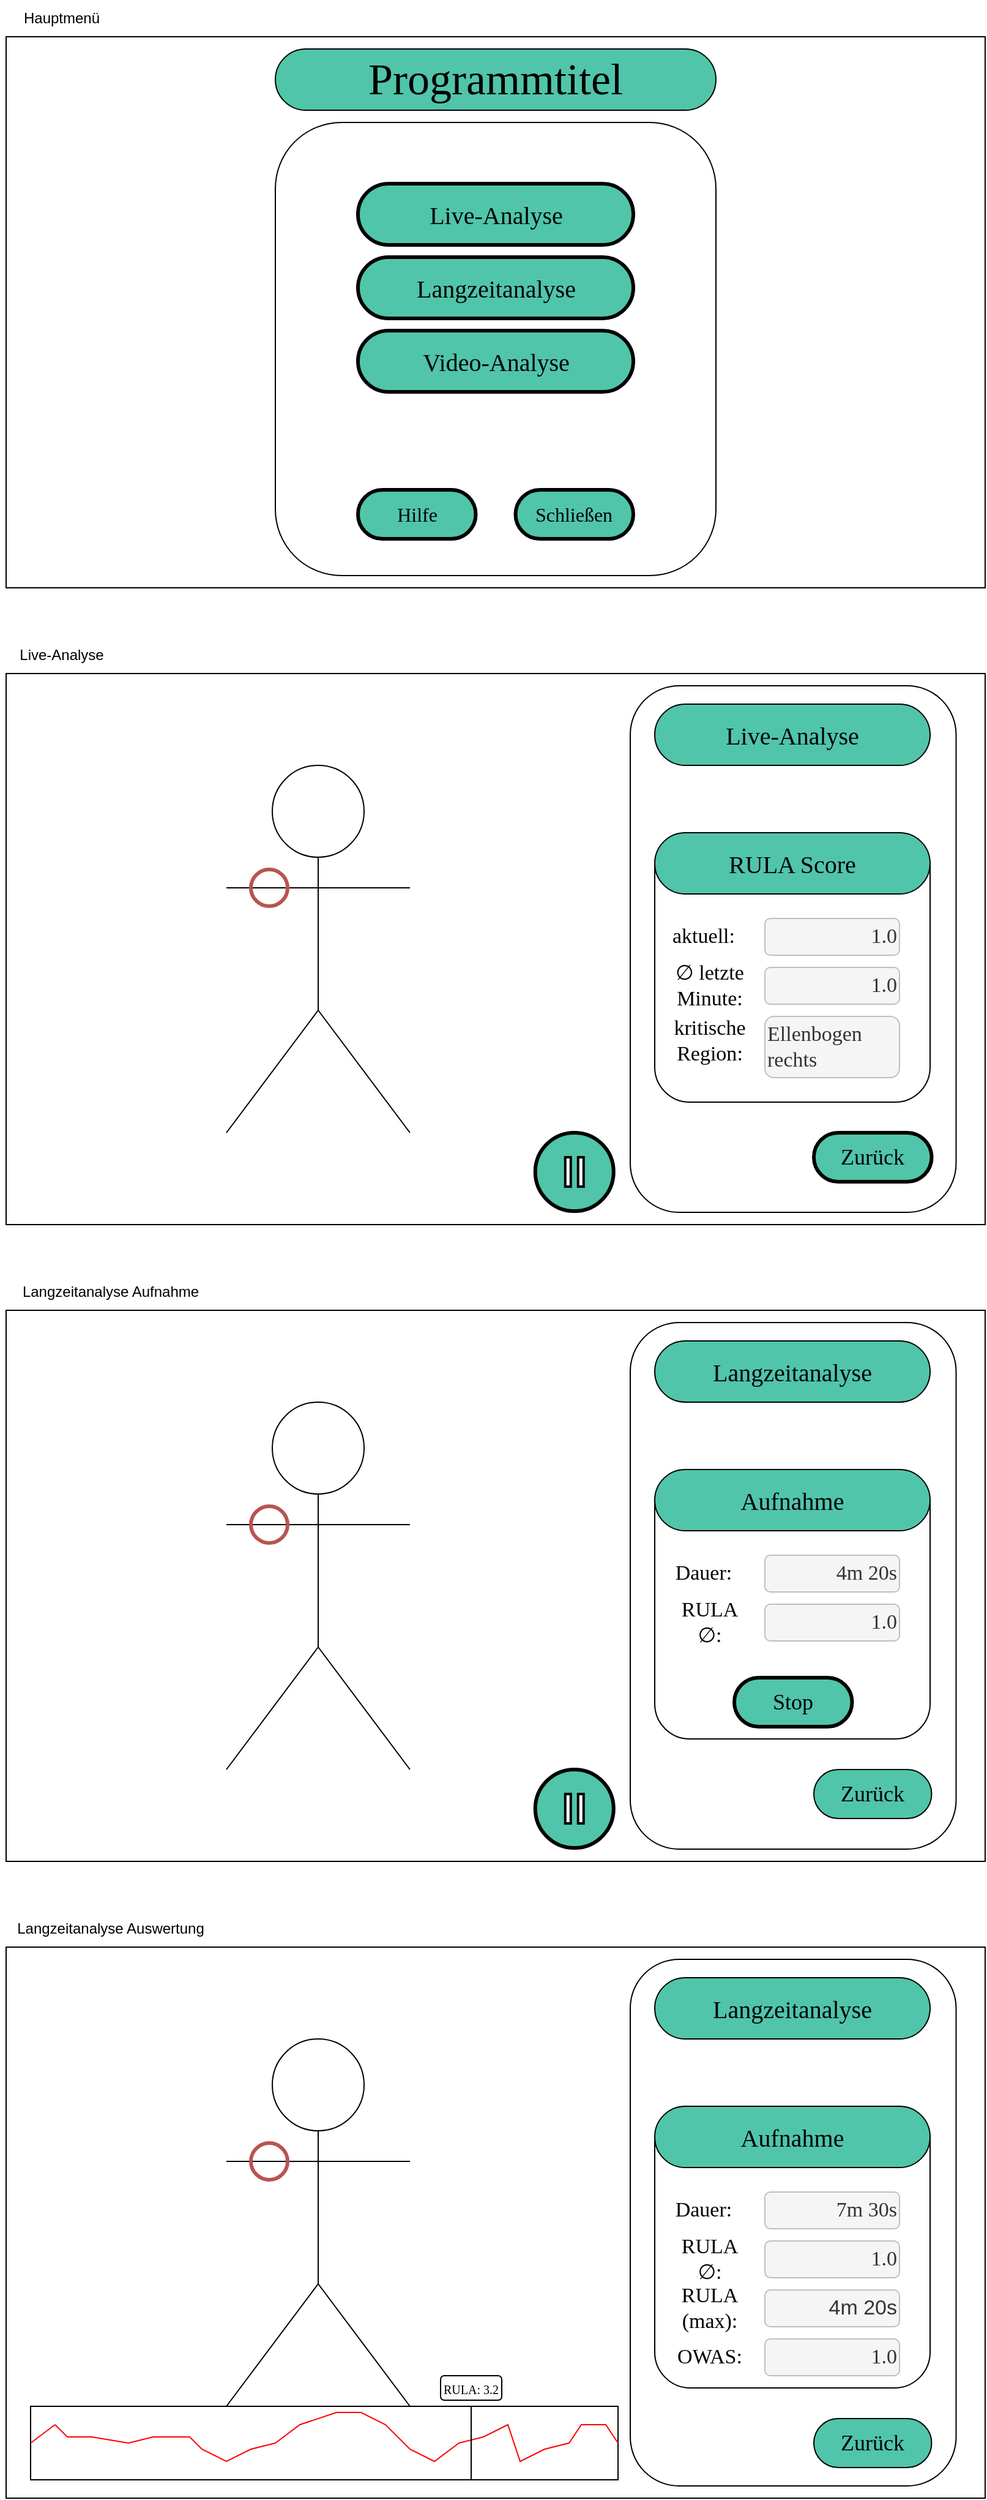 <mxfile version="20.8.14" type="device"><diagram name="Page-1" id="jL2_ZeZgSW9QJkB1cvN8"><mxGraphModel dx="958" dy="387" grid="1" gridSize="10" guides="1" tooltips="1" connect="1" arrows="1" fold="1" page="1" pageScale="1" pageWidth="850" pageHeight="1100" math="0" shadow="0"><root><mxCell id="0"/><mxCell id="1" parent="0"/><mxCell id="p1MSX3B8gEhtv0PjL1Jl-1" value="" style="rounded=0;whiteSpace=wrap;html=1;fillColor=#FFFFFF;" parent="1" vertex="1"><mxGeometry x="20" y="40" width="800" height="450" as="geometry"/></mxCell><mxCell id="p1MSX3B8gEhtv0PjL1Jl-2" value="" style="rounded=1;whiteSpace=wrap;html=1;strokeWidth=1;" parent="1" vertex="1"><mxGeometry x="240" y="110" width="360" height="370" as="geometry"/></mxCell><mxCell id="p1MSX3B8gEhtv0PjL1Jl-3" value="&lt;font face=&quot;Tahoma&quot; style=&quot;font-size: 36px;&quot;&gt;Programmtitel&lt;/font&gt;" style="text;html=1;align=center;verticalAlign=middle;whiteSpace=wrap;rounded=1;fillColor=#50C5AA;arcSize=50;strokeColor=default;strokeWidth=1;" parent="1" vertex="1"><mxGeometry x="240" y="50" width="360" height="50" as="geometry"/></mxCell><mxCell id="p1MSX3B8gEhtv0PjL1Jl-4" value="&lt;font style=&quot;font-size: 20px;&quot; face=&quot;Tahoma&quot;&gt;Live-Analyse&lt;/font&gt;" style="rounded=1;whiteSpace=wrap;html=1;arcSize=50;gradientColor=none;fillColor=#50C5AA;gradientDirection=north;fillStyle=auto;strokeWidth=3;" parent="1" vertex="1"><mxGeometry x="307.5" y="160" width="225" height="50" as="geometry"/></mxCell><mxCell id="p1MSX3B8gEhtv0PjL1Jl-5" value="&lt;font style=&quot;font-size: 20px;&quot; face=&quot;Tahoma&quot;&gt;Langzeitanalyse&lt;/font&gt;" style="rounded=1;whiteSpace=wrap;html=1;arcSize=50;gradientColor=none;fillColor=#50C5AA;gradientDirection=north;fillStyle=auto;strokeWidth=3;" parent="1" vertex="1"><mxGeometry x="307.5" y="220" width="225" height="50" as="geometry"/></mxCell><mxCell id="p1MSX3B8gEhtv0PjL1Jl-6" value="&lt;font style=&quot;font-size: 20px;&quot; face=&quot;Tahoma&quot;&gt;Video-Analyse&lt;/font&gt;" style="rounded=1;whiteSpace=wrap;html=1;arcSize=50;gradientColor=none;fillColor=#50C5AA;gradientDirection=north;fillStyle=auto;strokeWidth=3;" parent="1" vertex="1"><mxGeometry x="307.5" y="280" width="225" height="50" as="geometry"/></mxCell><mxCell id="p1MSX3B8gEhtv0PjL1Jl-7" value="&lt;font style=&quot;font-size: 16px;&quot; face=&quot;Tahoma&quot;&gt;Hilfe&lt;/font&gt;" style="rounded=1;whiteSpace=wrap;html=1;arcSize=50;gradientColor=none;fillColor=#50C5AA;gradientDirection=north;fillStyle=auto;strokeWidth=3;" parent="1" vertex="1"><mxGeometry x="307.5" y="410" width="96.25" height="40" as="geometry"/></mxCell><mxCell id="p1MSX3B8gEhtv0PjL1Jl-8" value="&lt;font style=&quot;font-size: 16px;&quot; face=&quot;Tahoma&quot;&gt;Schließen&lt;/font&gt;" style="rounded=1;whiteSpace=wrap;html=1;arcSize=50;gradientColor=none;fillColor=#50C5AA;gradientDirection=north;fillStyle=auto;strokeWidth=3;" parent="1" vertex="1"><mxGeometry x="436.25" y="410" width="96.25" height="40" as="geometry"/></mxCell><mxCell id="p1MSX3B8gEhtv0PjL1Jl-9" value="Hauptmenü" style="text;html=1;align=center;verticalAlign=middle;resizable=0;points=[];autosize=1;strokeColor=none;fillColor=none;" parent="1" vertex="1"><mxGeometry x="20" y="10" width="90" height="30" as="geometry"/></mxCell><mxCell id="p1MSX3B8gEhtv0PjL1Jl-10" value="" style="rounded=0;whiteSpace=wrap;html=1;" parent="1" vertex="1"><mxGeometry x="20" y="560" width="800" height="450" as="geometry"/></mxCell><mxCell id="p1MSX3B8gEhtv0PjL1Jl-11" value="Live-Analyse" style="text;html=1;align=center;verticalAlign=middle;resizable=0;points=[];autosize=1;strokeColor=none;fillColor=none;" parent="1" vertex="1"><mxGeometry x="20" y="530" width="90" height="30" as="geometry"/></mxCell><mxCell id="p1MSX3B8gEhtv0PjL1Jl-12" value="" style="shape=umlActor;verticalLabelPosition=bottom;verticalAlign=top;html=1;outlineConnect=0;" parent="1" vertex="1"><mxGeometry x="200" y="635" width="150" height="300" as="geometry"/></mxCell><mxCell id="p1MSX3B8gEhtv0PjL1Jl-14" value="" style="rounded=1;whiteSpace=wrap;html=1;strokeWidth=1;" parent="1" vertex="1"><mxGeometry x="530" y="570" width="266.25" height="430" as="geometry"/></mxCell><mxCell id="p1MSX3B8gEhtv0PjL1Jl-15" value="&lt;font style=&quot;font-size: 20px;&quot; face=&quot;Tahoma&quot;&gt;Live-Analyse&lt;/font&gt;" style="rounded=1;whiteSpace=wrap;html=1;arcSize=50;gradientColor=none;fillColor=#50C5AA;gradientDirection=north;fillStyle=auto;strokeWidth=1;" parent="1" vertex="1"><mxGeometry x="550" y="585" width="225" height="50" as="geometry"/></mxCell><mxCell id="p1MSX3B8gEhtv0PjL1Jl-17" value="" style="rounded=1;whiteSpace=wrap;html=1;arcSize=13;gradientColor=none;fillColor=none;gradientDirection=north;fillStyle=auto;strokeWidth=1;" parent="1" vertex="1"><mxGeometry x="550" y="690" width="225" height="220" as="geometry"/></mxCell><mxCell id="p1MSX3B8gEhtv0PjL1Jl-19" value="&lt;font style=&quot;font-size: 20px;&quot; face=&quot;Tahoma&quot;&gt;RULA Score&lt;br&gt;&lt;/font&gt;" style="rounded=1;whiteSpace=wrap;html=1;arcSize=50;gradientColor=none;fillColor=#50C5AA;gradientDirection=north;fillStyle=auto;strokeWidth=1;" parent="1" vertex="1"><mxGeometry x="550" y="690" width="225" height="50" as="geometry"/></mxCell><mxCell id="p1MSX3B8gEhtv0PjL1Jl-20" value="&lt;font face=&quot;Tahoma&quot; style=&quot;font-size: 17px;&quot;&gt;aktuell:&lt;/font&gt;" style="text;html=1;strokeColor=none;fillColor=none;align=center;verticalAlign=middle;whiteSpace=wrap;rounded=0;" parent="1" vertex="1"><mxGeometry x="560" y="760" width="60" height="30" as="geometry"/></mxCell><mxCell id="p1MSX3B8gEhtv0PjL1Jl-21" value="&lt;div&gt;&lt;font face=&quot;Tahoma&quot; style=&quot;font-size: 17px;&quot;&gt;∅&lt;font style=&quot;font-size: 17px;&quot;&gt; le&lt;/font&gt;&lt;font style=&quot;font-size: 17px;&quot;&gt;tzte&lt;/font&gt;&lt;/font&gt;&lt;/div&gt;&lt;div&gt;&lt;font face=&quot;Tahoma&quot; style=&quot;font-size: 17px;&quot;&gt;&lt;font style=&quot;font-size: 17px;&quot;&gt;Minute:&lt;/font&gt;&lt;/font&gt;&lt;/div&gt;" style="text;html=1;strokeColor=none;fillColor=none;align=center;verticalAlign=middle;whiteSpace=wrap;rounded=0;" parent="1" vertex="1"><mxGeometry x="560" y="795" width="70" height="40" as="geometry"/></mxCell><mxCell id="p1MSX3B8gEhtv0PjL1Jl-23" value="&lt;div align=&quot;right&quot;&gt;&lt;font face=&quot;Tahoma&quot; style=&quot;font-size: 17px;&quot;&gt;1.0&lt;/font&gt;&lt;/div&gt;" style="text;html=1;strokeColor=#BFBFBF;fillColor=#f5f5f5;align=right;verticalAlign=middle;whiteSpace=wrap;rounded=1;fontColor=#333333;" parent="1" vertex="1"><mxGeometry x="640" y="760" width="110" height="30" as="geometry"/></mxCell><mxCell id="p1MSX3B8gEhtv0PjL1Jl-24" value="&lt;div align=&quot;right&quot;&gt;&lt;font face=&quot;Tahoma&quot; style=&quot;font-size: 17px;&quot;&gt;1.0&lt;/font&gt;&lt;/div&gt;" style="text;html=1;strokeColor=#BFBFBF;fillColor=#f5f5f5;align=right;verticalAlign=middle;whiteSpace=wrap;rounded=1;fontColor=#333333;" parent="1" vertex="1"><mxGeometry x="640" y="800" width="110" height="30" as="geometry"/></mxCell><mxCell id="p1MSX3B8gEhtv0PjL1Jl-25" value="" style="ellipse;whiteSpace=wrap;html=1;fillColor=none;strokeColor=#b85450;strokeWidth=3;" parent="1" vertex="1"><mxGeometry x="220" y="720" width="30" height="30" as="geometry"/></mxCell><mxCell id="p1MSX3B8gEhtv0PjL1Jl-26" value="&lt;font face=&quot;Tahoma&quot; style=&quot;font-size: 17px;&quot;&gt;kritische Region&lt;font style=&quot;font-size: 17px;&quot;&gt;&lt;font style=&quot;font-size: 17px;&quot;&gt;:&lt;br&gt;&lt;/font&gt;&lt;/font&gt;&lt;/font&gt;" style="text;html=1;strokeColor=none;fillColor=none;align=center;verticalAlign=middle;whiteSpace=wrap;rounded=0;" parent="1" vertex="1"><mxGeometry x="560" y="840" width="70" height="40" as="geometry"/></mxCell><mxCell id="p1MSX3B8gEhtv0PjL1Jl-27" value="&lt;div align=&quot;left&quot;&gt;&lt;font face=&quot;Tahoma&quot; style=&quot;font-size: 17px;&quot;&gt;Ellenbogen rechts&lt;br&gt;&lt;/font&gt;&lt;/div&gt;" style="text;html=1;strokeColor=#BFBFBF;fillColor=#f5f5f5;align=left;verticalAlign=middle;whiteSpace=wrap;rounded=1;fontColor=#333333;" parent="1" vertex="1"><mxGeometry x="640" y="840" width="110" height="50" as="geometry"/></mxCell><mxCell id="p1MSX3B8gEhtv0PjL1Jl-28" value="&lt;font style=&quot;font-size: 18px;&quot; face=&quot;Tahoma&quot;&gt;Zurück&lt;/font&gt;" style="rounded=1;whiteSpace=wrap;html=1;arcSize=50;gradientColor=none;fillColor=#50C5AA;gradientDirection=north;fillStyle=auto;strokeWidth=3;" parent="1" vertex="1"><mxGeometry x="680" y="935" width="96.25" height="40" as="geometry"/></mxCell><mxCell id="p1MSX3B8gEhtv0PjL1Jl-30" value="" style="ellipse;whiteSpace=wrap;html=1;aspect=fixed;fillColor=#50C5AA;strokeWidth=3;" parent="1" vertex="1"><mxGeometry x="452.38" y="935" width="64" height="64" as="geometry"/></mxCell><mxCell id="p1MSX3B8gEhtv0PjL1Jl-29" value="" style="html=1;verticalLabelPosition=bottom;align=center;labelBackgroundColor=#ffffff;verticalAlign=top;strokeWidth=2;strokeColor=#000000;shadow=0;dashed=0;shape=mxgraph.ios7.icons.pause;pointerEvents=1" parent="1" vertex="1"><mxGeometry x="476.88" y="955" width="15" height="24" as="geometry"/></mxCell><mxCell id="SjLIukdseUg2Q2PIoawd-1" value="" style="rounded=0;whiteSpace=wrap;html=1;" vertex="1" parent="1"><mxGeometry x="20" y="1080" width="800" height="450" as="geometry"/></mxCell><mxCell id="SjLIukdseUg2Q2PIoawd-2" value="&lt;div&gt;Langzeitanalyse Aufnahme&lt;/div&gt;" style="text;html=1;align=center;verticalAlign=middle;resizable=0;points=[];autosize=1;strokeColor=none;fillColor=none;" vertex="1" parent="1"><mxGeometry x="20" y="1050" width="170" height="30" as="geometry"/></mxCell><mxCell id="SjLIukdseUg2Q2PIoawd-3" value="" style="shape=umlActor;verticalLabelPosition=bottom;verticalAlign=top;html=1;outlineConnect=0;" vertex="1" parent="1"><mxGeometry x="200" y="1155" width="150" height="300" as="geometry"/></mxCell><mxCell id="SjLIukdseUg2Q2PIoawd-4" value="" style="rounded=1;whiteSpace=wrap;html=1;strokeWidth=1;" vertex="1" parent="1"><mxGeometry x="530" y="1090" width="266.25" height="430" as="geometry"/></mxCell><mxCell id="SjLIukdseUg2Q2PIoawd-5" value="&lt;font style=&quot;font-size: 20px;&quot; face=&quot;Tahoma&quot;&gt;Langzeitanalyse&lt;/font&gt;" style="rounded=1;whiteSpace=wrap;html=1;arcSize=50;gradientColor=none;fillColor=#50C5AA;gradientDirection=north;fillStyle=auto;strokeWidth=1;" vertex="1" parent="1"><mxGeometry x="550" y="1105" width="225" height="50" as="geometry"/></mxCell><mxCell id="SjLIukdseUg2Q2PIoawd-6" value="" style="rounded=1;whiteSpace=wrap;html=1;arcSize=13;gradientColor=none;fillColor=none;gradientDirection=north;fillStyle=auto;strokeWidth=1;" vertex="1" parent="1"><mxGeometry x="550" y="1210" width="225" height="220" as="geometry"/></mxCell><mxCell id="SjLIukdseUg2Q2PIoawd-7" value="&lt;font style=&quot;font-size: 20px;&quot; face=&quot;Tahoma&quot;&gt;Aufnahme&lt;/font&gt;" style="rounded=1;whiteSpace=wrap;html=1;arcSize=50;gradientColor=none;fillColor=#50C5AA;gradientDirection=north;fillStyle=auto;strokeWidth=1;" vertex="1" parent="1"><mxGeometry x="550" y="1210" width="225" height="50" as="geometry"/></mxCell><mxCell id="SjLIukdseUg2Q2PIoawd-8" value="&lt;font style=&quot;font-size: 17px;&quot; face=&quot;Tahoma&quot;&gt;Dauer:&lt;/font&gt;" style="text;html=1;strokeColor=none;fillColor=none;align=center;verticalAlign=middle;whiteSpace=wrap;rounded=0;" vertex="1" parent="1"><mxGeometry x="560" y="1280" width="60" height="30" as="geometry"/></mxCell><mxCell id="SjLIukdseUg2Q2PIoawd-9" value="&lt;div&gt;&lt;font face=&quot;Tahoma&quot; style=&quot;font-size: 17px;&quot;&gt;RULA ∅&lt;font style=&quot;font-size: 17px;&quot;&gt;:&lt;/font&gt;&lt;/font&gt;&lt;/div&gt;" style="text;html=1;strokeColor=none;fillColor=none;align=center;verticalAlign=middle;whiteSpace=wrap;rounded=0;" vertex="1" parent="1"><mxGeometry x="560" y="1315" width="70" height="40" as="geometry"/></mxCell><mxCell id="SjLIukdseUg2Q2PIoawd-10" value="&lt;div align=&quot;right&quot;&gt;&lt;font face=&quot;Tahoma&quot; style=&quot;font-size: 17px;&quot;&gt;4m 20s&lt;br&gt;&lt;/font&gt;&lt;/div&gt;" style="text;html=1;strokeColor=#BFBFBF;fillColor=#f5f5f5;align=right;verticalAlign=middle;whiteSpace=wrap;rounded=1;fontColor=#333333;" vertex="1" parent="1"><mxGeometry x="640" y="1280" width="110" height="30" as="geometry"/></mxCell><mxCell id="SjLIukdseUg2Q2PIoawd-11" value="&lt;div align=&quot;right&quot;&gt;&lt;font face=&quot;Tahoma&quot; style=&quot;font-size: 17px;&quot;&gt;1.0&lt;/font&gt;&lt;/div&gt;" style="text;html=1;strokeColor=#BFBFBF;fillColor=#f5f5f5;align=right;verticalAlign=middle;whiteSpace=wrap;rounded=1;fontColor=#333333;" vertex="1" parent="1"><mxGeometry x="640" y="1320" width="110" height="30" as="geometry"/></mxCell><mxCell id="SjLIukdseUg2Q2PIoawd-12" value="" style="ellipse;whiteSpace=wrap;html=1;fillColor=none;strokeColor=#b85450;strokeWidth=3;" vertex="1" parent="1"><mxGeometry x="220" y="1240" width="30" height="30" as="geometry"/></mxCell><mxCell id="SjLIukdseUg2Q2PIoawd-15" value="&lt;font style=&quot;font-size: 18px;&quot; face=&quot;Tahoma&quot;&gt;Zurück&lt;/font&gt;" style="rounded=1;whiteSpace=wrap;html=1;arcSize=50;gradientColor=none;fillColor=#50C5AA;gradientDirection=north;fillStyle=auto;strokeWidth=1;" vertex="1" parent="1"><mxGeometry x="680" y="1455" width="96.25" height="40" as="geometry"/></mxCell><mxCell id="SjLIukdseUg2Q2PIoawd-16" value="" style="ellipse;whiteSpace=wrap;html=1;aspect=fixed;fillColor=#50C5AA;strokeWidth=3;" vertex="1" parent="1"><mxGeometry x="452.38" y="1455" width="64" height="64" as="geometry"/></mxCell><mxCell id="SjLIukdseUg2Q2PIoawd-17" value="" style="html=1;verticalLabelPosition=bottom;align=center;labelBackgroundColor=#ffffff;verticalAlign=top;strokeWidth=2;strokeColor=#000000;shadow=0;dashed=0;shape=mxgraph.ios7.icons.pause;pointerEvents=1" vertex="1" parent="1"><mxGeometry x="476.88" y="1475" width="15" height="24" as="geometry"/></mxCell><mxCell id="SjLIukdseUg2Q2PIoawd-18" value="&lt;font style=&quot;font-size: 18px;&quot; face=&quot;Tahoma&quot;&gt;Stop&lt;/font&gt;" style="rounded=1;whiteSpace=wrap;html=1;arcSize=50;gradientColor=none;fillColor=#50C5AA;gradientDirection=north;fillStyle=auto;strokeWidth=3;" vertex="1" parent="1"><mxGeometry x="615" y="1380" width="96.25" height="40" as="geometry"/></mxCell><mxCell id="SjLIukdseUg2Q2PIoawd-19" value="" style="rounded=0;whiteSpace=wrap;html=1;" vertex="1" parent="1"><mxGeometry x="20" y="1600" width="800" height="450" as="geometry"/></mxCell><mxCell id="SjLIukdseUg2Q2PIoawd-20" value="&lt;div&gt;Langzeitanalyse Auswertung&lt;/div&gt;" style="text;html=1;align=center;verticalAlign=middle;resizable=0;points=[];autosize=1;strokeColor=none;fillColor=none;" vertex="1" parent="1"><mxGeometry x="15" y="1570" width="180" height="30" as="geometry"/></mxCell><mxCell id="SjLIukdseUg2Q2PIoawd-21" value="" style="shape=umlActor;verticalLabelPosition=bottom;verticalAlign=top;html=1;outlineConnect=0;" vertex="1" parent="1"><mxGeometry x="200" y="1675" width="150" height="300" as="geometry"/></mxCell><mxCell id="SjLIukdseUg2Q2PIoawd-22" value="" style="rounded=1;whiteSpace=wrap;html=1;strokeWidth=1;" vertex="1" parent="1"><mxGeometry x="530" y="1610" width="266.25" height="430" as="geometry"/></mxCell><mxCell id="SjLIukdseUg2Q2PIoawd-23" value="&lt;font style=&quot;font-size: 20px;&quot; face=&quot;Tahoma&quot;&gt;Langzeitanalyse&lt;/font&gt;" style="rounded=1;whiteSpace=wrap;html=1;arcSize=50;gradientColor=none;fillColor=#50C5AA;gradientDirection=north;fillStyle=auto;strokeWidth=1;" vertex="1" parent="1"><mxGeometry x="550" y="1625" width="225" height="50" as="geometry"/></mxCell><mxCell id="SjLIukdseUg2Q2PIoawd-24" value="" style="rounded=1;whiteSpace=wrap;html=1;arcSize=13;gradientColor=none;fillColor=none;gradientDirection=north;fillStyle=auto;strokeWidth=1;" vertex="1" parent="1"><mxGeometry x="550" y="1730" width="225" height="230" as="geometry"/></mxCell><mxCell id="SjLIukdseUg2Q2PIoawd-25" value="&lt;font style=&quot;font-size: 20px;&quot; face=&quot;Tahoma&quot;&gt;Aufnahme&lt;/font&gt;" style="rounded=1;whiteSpace=wrap;html=1;arcSize=50;gradientColor=none;fillColor=#50C5AA;gradientDirection=north;fillStyle=auto;strokeWidth=1;" vertex="1" parent="1"><mxGeometry x="550" y="1730" width="225" height="50" as="geometry"/></mxCell><mxCell id="SjLIukdseUg2Q2PIoawd-26" value="&lt;font style=&quot;font-size: 17px;&quot; face=&quot;Tahoma&quot;&gt;Dauer:&lt;/font&gt;" style="text;html=1;strokeColor=none;fillColor=none;align=center;verticalAlign=middle;whiteSpace=wrap;rounded=0;" vertex="1" parent="1"><mxGeometry x="560" y="1800" width="60" height="30" as="geometry"/></mxCell><mxCell id="SjLIukdseUg2Q2PIoawd-27" value="&lt;div&gt;&lt;font face=&quot;Tahoma&quot; style=&quot;font-size: 17px;&quot;&gt;RULA ∅&lt;font style=&quot;font-size: 17px;&quot;&gt;:&lt;/font&gt;&lt;/font&gt;&lt;/div&gt;" style="text;html=1;strokeColor=none;fillColor=none;align=center;verticalAlign=middle;whiteSpace=wrap;rounded=0;" vertex="1" parent="1"><mxGeometry x="560" y="1835" width="70" height="40" as="geometry"/></mxCell><mxCell id="SjLIukdseUg2Q2PIoawd-28" value="&lt;div align=&quot;right&quot;&gt;&lt;font face=&quot;Tahoma&quot; style=&quot;font-size: 17px;&quot;&gt;7m 30s&lt;br&gt;&lt;/font&gt;&lt;/div&gt;" style="text;html=1;strokeColor=#BFBFBF;fillColor=#f5f5f5;align=right;verticalAlign=middle;whiteSpace=wrap;rounded=1;fontColor=#333333;" vertex="1" parent="1"><mxGeometry x="640" y="1800" width="110" height="30" as="geometry"/></mxCell><mxCell id="SjLIukdseUg2Q2PIoawd-29" value="&lt;div align=&quot;right&quot;&gt;&lt;font face=&quot;Tahoma&quot; style=&quot;font-size: 17px;&quot;&gt;1.0&lt;/font&gt;&lt;/div&gt;" style="text;html=1;strokeColor=#BFBFBF;fillColor=#f5f5f5;align=right;verticalAlign=middle;whiteSpace=wrap;rounded=1;fontColor=#333333;" vertex="1" parent="1"><mxGeometry x="640" y="1840" width="110" height="30" as="geometry"/></mxCell><mxCell id="SjLIukdseUg2Q2PIoawd-30" value="" style="ellipse;whiteSpace=wrap;html=1;fillColor=none;strokeColor=#b85450;strokeWidth=3;" vertex="1" parent="1"><mxGeometry x="220" y="1760" width="30" height="30" as="geometry"/></mxCell><mxCell id="SjLIukdseUg2Q2PIoawd-31" value="&lt;font style=&quot;font-size: 18px;&quot; face=&quot;Tahoma&quot;&gt;Zurück&lt;/font&gt;" style="rounded=1;whiteSpace=wrap;html=1;arcSize=50;gradientColor=none;fillColor=#50C5AA;gradientDirection=north;fillStyle=auto;strokeWidth=1;" vertex="1" parent="1"><mxGeometry x="680" y="1985" width="96.25" height="40" as="geometry"/></mxCell><mxCell id="SjLIukdseUg2Q2PIoawd-35" value="&lt;div&gt;&lt;font face=&quot;Tahoma&quot; style=&quot;font-size: 17px;&quot;&gt;RULA (max)&lt;font style=&quot;font-size: 17px;&quot;&gt;:&lt;/font&gt;&lt;/font&gt;&lt;/div&gt;" style="text;html=1;strokeColor=none;fillColor=none;align=center;verticalAlign=middle;whiteSpace=wrap;rounded=0;" vertex="1" parent="1"><mxGeometry x="560" y="1875" width="70" height="40" as="geometry"/></mxCell><mxCell id="SjLIukdseUg2Q2PIoawd-36" value="&lt;font style=&quot;font-size: 17px;&quot;&gt;4m 20s&lt;/font&gt;" style="text;html=1;strokeColor=#BFBFBF;fillColor=#f5f5f5;align=right;verticalAlign=middle;whiteSpace=wrap;rounded=1;fontColor=#333333;" vertex="1" parent="1"><mxGeometry x="640" y="1880" width="110" height="30" as="geometry"/></mxCell><mxCell id="SjLIukdseUg2Q2PIoawd-37" value="&lt;div&gt;&lt;font face=&quot;Tahoma&quot; style=&quot;font-size: 17px;&quot;&gt;OWAS&lt;font style=&quot;font-size: 17px;&quot;&gt;:&lt;/font&gt;&lt;/font&gt;&lt;/div&gt;" style="text;html=1;strokeColor=none;fillColor=none;align=center;verticalAlign=middle;whiteSpace=wrap;rounded=0;" vertex="1" parent="1"><mxGeometry x="560" y="1915" width="70" height="40" as="geometry"/></mxCell><mxCell id="SjLIukdseUg2Q2PIoawd-38" value="&lt;div align=&quot;right&quot;&gt;&lt;font face=&quot;Tahoma&quot; style=&quot;font-size: 17px;&quot;&gt;1.0&lt;/font&gt;&lt;/div&gt;" style="text;html=1;strokeColor=#BFBFBF;fillColor=#f5f5f5;align=right;verticalAlign=middle;whiteSpace=wrap;rounded=1;fontColor=#333333;" vertex="1" parent="1"><mxGeometry x="640" y="1920" width="110" height="30" as="geometry"/></mxCell><mxCell id="SjLIukdseUg2Q2PIoawd-39" value="" style="rounded=0;whiteSpace=wrap;html=1;strokeColor=#000000;strokeWidth=1;fontFamily=Tahoma;fontSize=17;" vertex="1" parent="1"><mxGeometry x="40" y="1975" width="480" height="60" as="geometry"/></mxCell><mxCell id="SjLIukdseUg2Q2PIoawd-40" value="" style="endArrow=none;html=1;rounded=0;fontFamily=Tahoma;fontSize=17;exitX=0;exitY=0.5;exitDx=0;exitDy=0;strokeColor=#FF0000;" edge="1" parent="1" source="SjLIukdseUg2Q2PIoawd-39"><mxGeometry width="50" height="50" relative="1" as="geometry"><mxPoint x="40" y="2019" as="sourcePoint"/><mxPoint x="60" y="1990" as="targetPoint"/></mxGeometry></mxCell><mxCell id="SjLIukdseUg2Q2PIoawd-41" value="" style="endArrow=none;html=1;rounded=0;fontFamily=Tahoma;fontSize=17;strokeColor=#FF0000;" edge="1" parent="1"><mxGeometry width="50" height="50" relative="1" as="geometry"><mxPoint x="60" y="1990" as="sourcePoint"/><mxPoint x="70" y="2000" as="targetPoint"/></mxGeometry></mxCell><mxCell id="SjLIukdseUg2Q2PIoawd-43" value="" style="endArrow=none;html=1;rounded=0;fontFamily=Tahoma;fontSize=17;entryX=1;entryY=0.5;entryDx=0;entryDy=0;strokeColor=#FF0000;" edge="1" parent="1" target="SjLIukdseUg2Q2PIoawd-39"><mxGeometry width="50" height="50" relative="1" as="geometry"><mxPoint x="70" y="2000" as="sourcePoint"/><mxPoint x="100" y="1990" as="targetPoint"/><Array as="points"><mxPoint x="90" y="2000"/><mxPoint x="120" y="2005"/><mxPoint x="140" y="2000"/><mxPoint x="170" y="2000"/><mxPoint x="180" y="2010"/><mxPoint x="200" y="2020"/><mxPoint x="220" y="2010"/><mxPoint x="240" y="2005"/><mxPoint x="260" y="1990"/><mxPoint x="290" y="1980"/><mxPoint x="310" y="1980"/><mxPoint x="330" y="1990"/><mxPoint x="350" y="2010"/><mxPoint x="370" y="2020"/><mxPoint x="390" y="2005"/><mxPoint x="410" y="2000"/><mxPoint x="430" y="1990"/><mxPoint x="440" y="2020"/><mxPoint x="460" y="2010"/><mxPoint x="480" y="2005"/><mxPoint x="490" y="1990"/><mxPoint x="510" y="1990"/></Array></mxGeometry></mxCell><mxCell id="SjLIukdseUg2Q2PIoawd-44" value="" style="endArrow=none;html=1;rounded=0;strokeColor=#000000;fontFamily=Tahoma;fontSize=17;entryX=0.75;entryY=0;entryDx=0;entryDy=0;exitX=0.75;exitY=1;exitDx=0;exitDy=0;" edge="1" parent="1" source="SjLIukdseUg2Q2PIoawd-39" target="SjLIukdseUg2Q2PIoawd-39"><mxGeometry width="50" height="50" relative="1" as="geometry"><mxPoint x="210" y="2060" as="sourcePoint"/><mxPoint x="260" y="2010" as="targetPoint"/></mxGeometry></mxCell><mxCell id="SjLIukdseUg2Q2PIoawd-46" value="&lt;font style=&quot;font-size: 10px;&quot;&gt;RULA: 3.2&lt;br&gt;&lt;/font&gt;" style="rounded=1;whiteSpace=wrap;html=1;strokeColor=#000000;strokeWidth=1;fontFamily=Tahoma;fontSize=17;" vertex="1" parent="1"><mxGeometry x="375" y="1950" width="50" height="20" as="geometry"/></mxCell></root></mxGraphModel></diagram></mxfile>